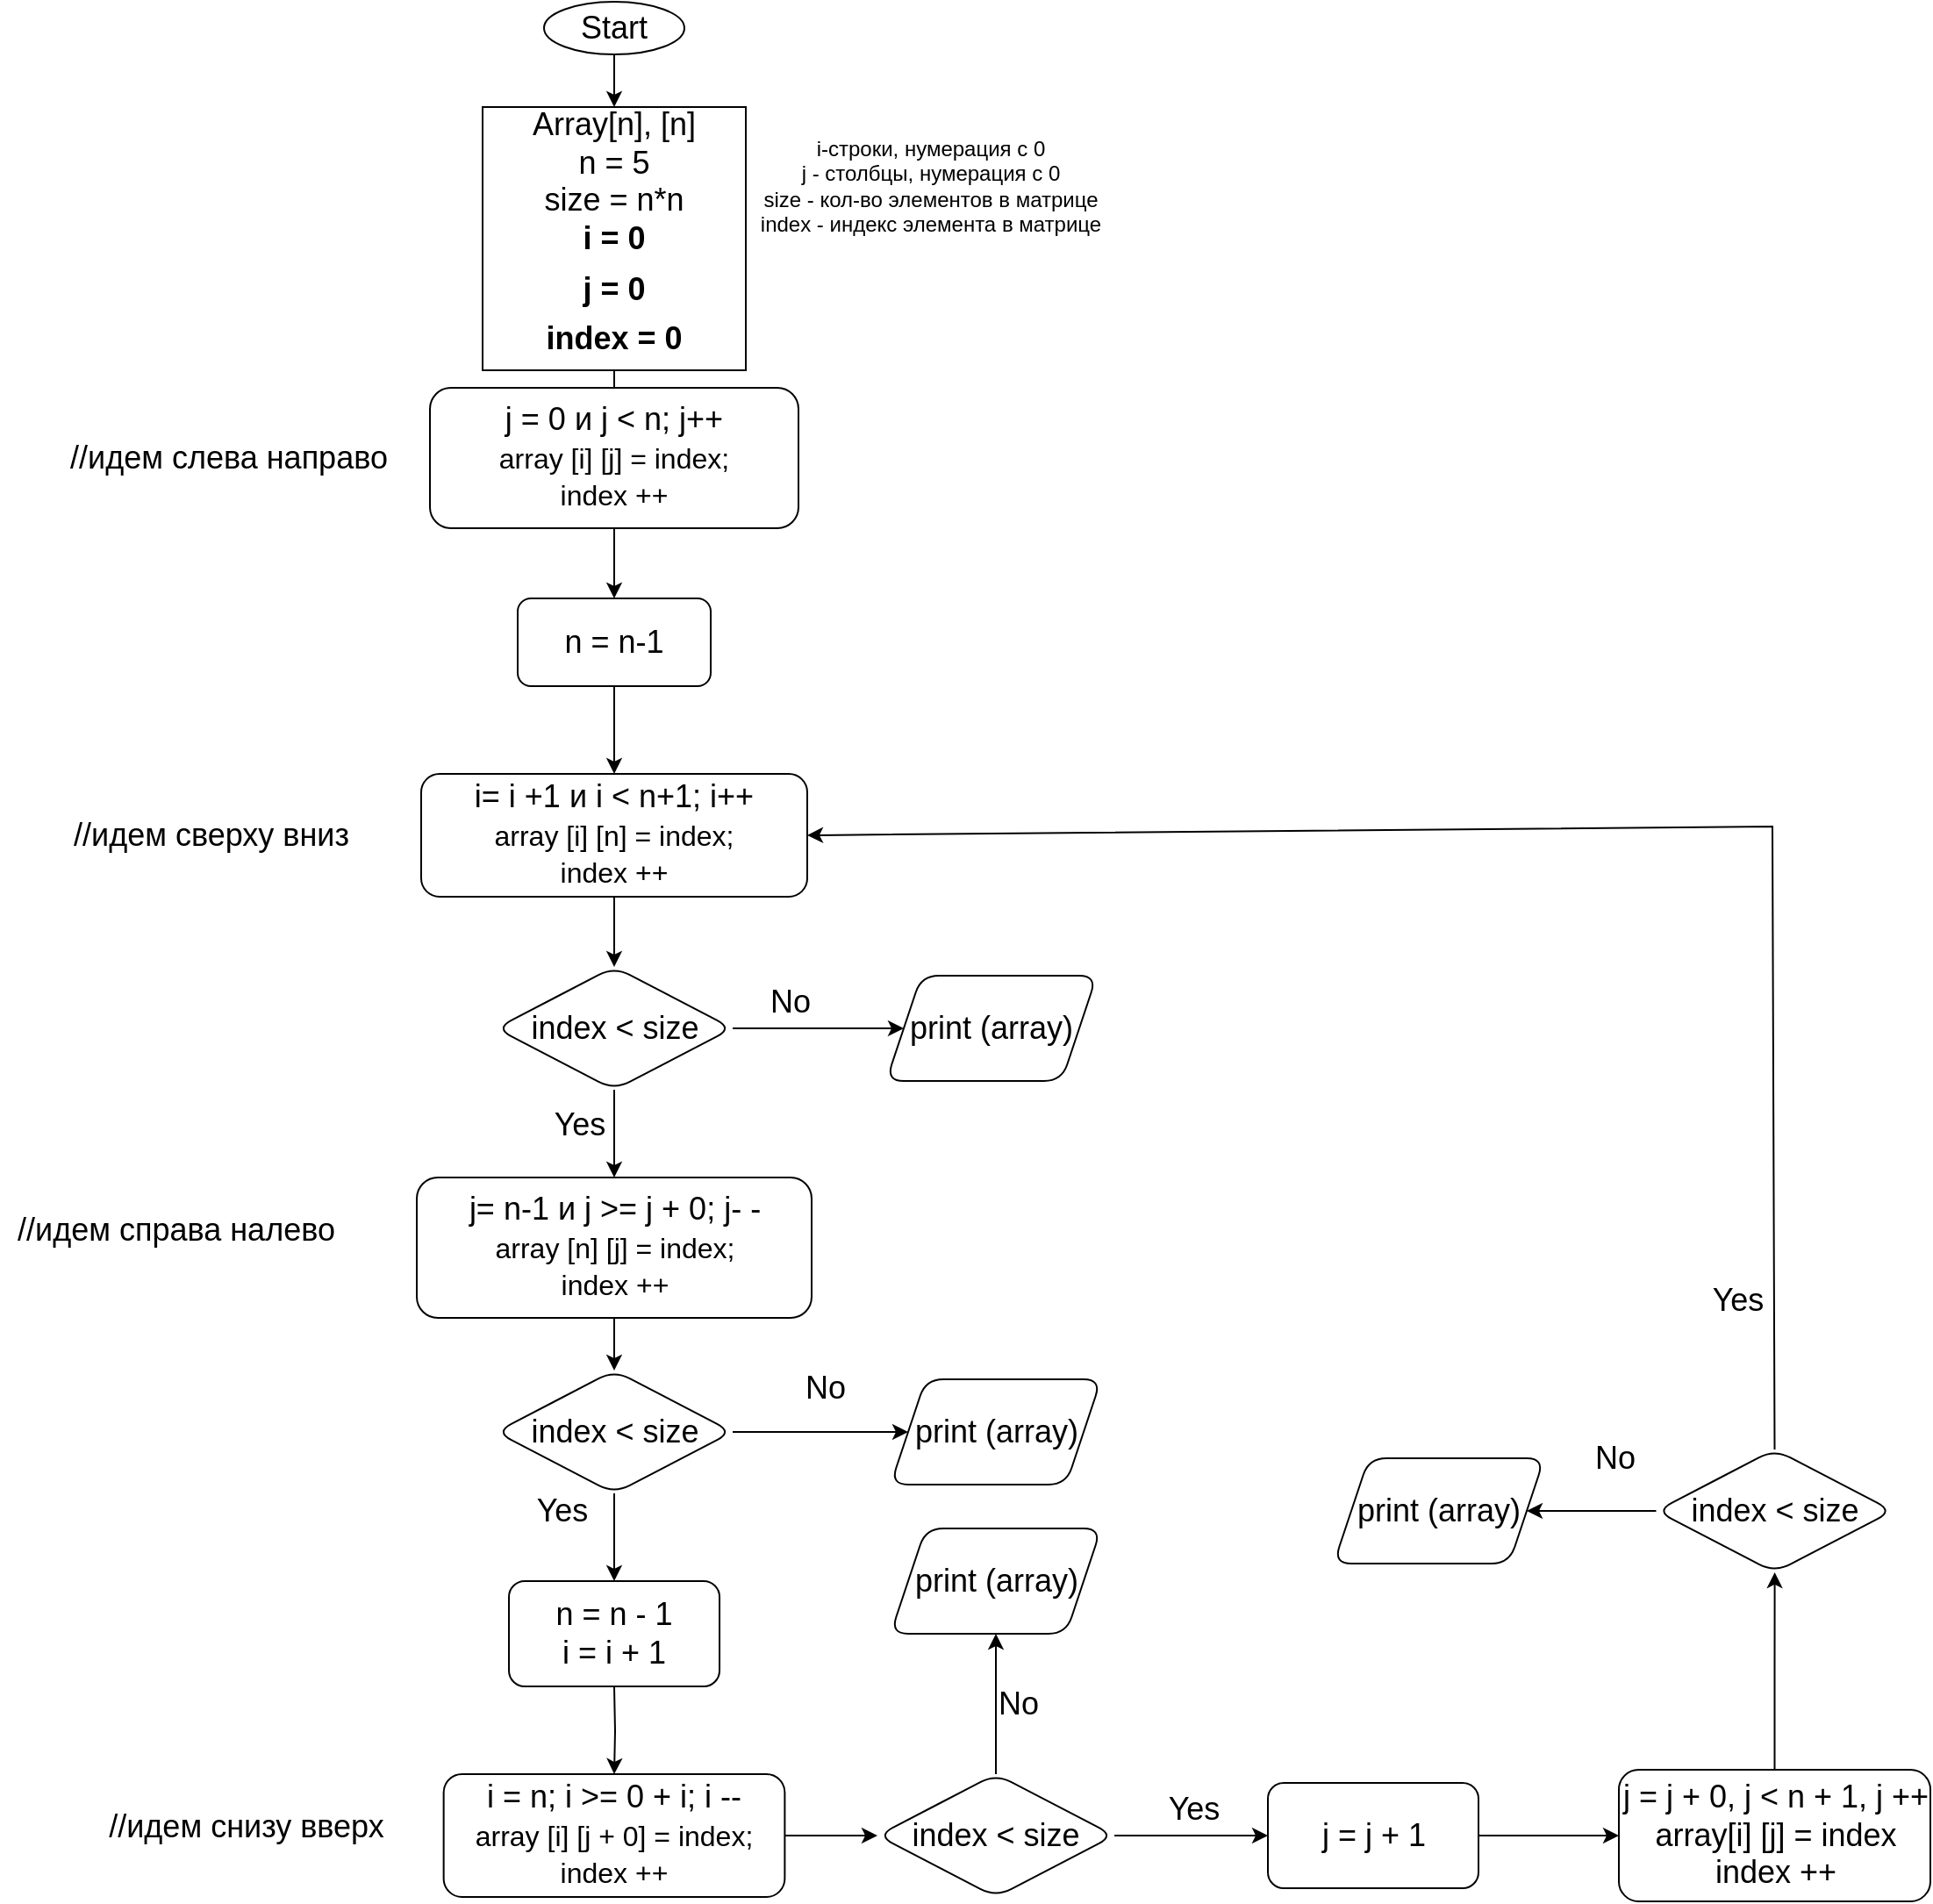 <mxfile version="20.2.4" type="device"><diagram id="C5RBs43oDa-KdzZeNtuy" name="Page-1"><mxGraphModel dx="2200" dy="2444" grid="1" gridSize="10" guides="1" tooltips="1" connect="1" arrows="1" fold="1" page="1" pageScale="1" pageWidth="1169" pageHeight="1654" math="1" shadow="0"><root><mxCell id="WIyWlLk6GJQsqaUBKTNV-0"/><mxCell id="WIyWlLk6GJQsqaUBKTNV-1" parent="WIyWlLk6GJQsqaUBKTNV-0"/><mxCell id="l36dbbXwD7bJ4sR24l0z-2" value="" style="edgeStyle=orthogonalEdgeStyle;rounded=0;orthogonalLoop=1;jettySize=auto;html=1;" parent="WIyWlLk6GJQsqaUBKTNV-1" source="l36dbbXwD7bJ4sR24l0z-0" target="l36dbbXwD7bJ4sR24l0z-1" edge="1"><mxGeometry relative="1" as="geometry"/></mxCell><mxCell id="l36dbbXwD7bJ4sR24l0z-0" value="&lt;font style=&quot;font-size: 18px;&quot;&gt;Start&lt;/font&gt;" style="ellipse;whiteSpace=wrap;html=1;" parent="WIyWlLk6GJQsqaUBKTNV-1" vertex="1"><mxGeometry x="350" y="-1150" width="80" height="30" as="geometry"/></mxCell><mxCell id="l36dbbXwD7bJ4sR24l0z-4" value="" style="edgeStyle=orthogonalEdgeStyle;rounded=0;orthogonalLoop=1;jettySize=auto;html=1;fontSize=18;" parent="WIyWlLk6GJQsqaUBKTNV-1" source="l36dbbXwD7bJ4sR24l0z-1" edge="1"><mxGeometry relative="1" as="geometry"><mxPoint x="390" y="-950" as="targetPoint"/></mxGeometry></mxCell><mxCell id="l36dbbXwD7bJ4sR24l0z-1" value="&lt;div style=&quot;font-size: 18px;&quot;&gt;Array[n], [n]&lt;br&gt;&lt;/div&gt;&lt;div style=&quot;font-size: 18px;&quot;&gt;n = 5&lt;/div&gt;&lt;div style=&quot;font-size: 18px;&quot;&gt;size = n*n&lt;br&gt;&lt;/div&gt;&lt;span class=&quot;ILfuVd&quot; style=&quot;font-size: 18px;&quot; lang=&quot;ru&quot;&gt;&lt;span class=&quot;hgKElc&quot; style=&quot;font-size: 18px;&quot;&gt;&lt;b style=&quot;font-size: 18px;&quot;&gt;&lt;sup style=&quot;font-size: 18px;&quot;&gt;i = 0&lt;br&gt;&lt;/sup&gt;&lt;/b&gt;&lt;/span&gt;&lt;/span&gt;&lt;div style=&quot;font-size: 18px;&quot;&gt;&lt;span class=&quot;ILfuVd&quot; style=&quot;font-size: 18px;&quot; lang=&quot;ru&quot;&gt;&lt;span class=&quot;hgKElc&quot; style=&quot;font-size: 18px;&quot;&gt;&lt;b style=&quot;font-size: 18px;&quot;&gt;&lt;sup style=&quot;font-size: 18px;&quot;&gt;j = 0&lt;br&gt;&lt;/sup&gt;&lt;/b&gt;&lt;/span&gt;&lt;/span&gt;&lt;/div&gt;&lt;div style=&quot;font-size: 18px;&quot;&gt;&lt;span class=&quot;ILfuVd&quot; style=&quot;font-size: 18px;&quot; lang=&quot;ru&quot;&gt;&lt;span class=&quot;hgKElc&quot; style=&quot;font-size: 18px;&quot;&gt;&lt;b style=&quot;font-size: 18px;&quot;&gt;&lt;sup style=&quot;font-size: 18px;&quot;&gt;index = 0&lt;br&gt;&lt;/sup&gt;&lt;/b&gt;&lt;/span&gt;&lt;/span&gt;&lt;/div&gt;&lt;div style=&quot;font-size: 18px;&quot;&gt;&lt;span class=&quot;ILfuVd&quot; style=&quot;font-size: 18px;&quot; lang=&quot;ru&quot;&gt;&lt;span class=&quot;hgKElc&quot; style=&quot;font-size: 18px;&quot;&gt;&lt;/span&gt;&lt;/span&gt;&lt;/div&gt;" style="whiteSpace=wrap;html=1;fontSize=18;" parent="WIyWlLk6GJQsqaUBKTNV-1" vertex="1"><mxGeometry x="315" y="-1090" width="150" height="150" as="geometry"/></mxCell><mxCell id="8sf1uVZSGgaYaMJSqroc-4" value="" style="edgeStyle=orthogonalEdgeStyle;rounded=0;orthogonalLoop=1;jettySize=auto;html=1;fontSize=18;" edge="1" parent="WIyWlLk6GJQsqaUBKTNV-1" source="l36dbbXwD7bJ4sR24l0z-13" target="8sf1uVZSGgaYaMJSqroc-3"><mxGeometry relative="1" as="geometry"/></mxCell><mxCell id="l36dbbXwD7bJ4sR24l0z-13" value="&lt;font style=&quot;font-size: 18px;&quot;&gt;i= i +1 и i &amp;lt; n+1; i++&lt;/font&gt;&lt;div&gt;&lt;font size=&quot;3&quot;&gt;array [i] [n] = index;&lt;/font&gt;&lt;/div&gt;&lt;div&gt;&lt;font size=&quot;3&quot;&gt;index ++&lt;br&gt;&lt;/font&gt;&lt;/div&gt;" style="whiteSpace=wrap;html=1;fontSize=18;rounded=1;" parent="WIyWlLk6GJQsqaUBKTNV-1" vertex="1"><mxGeometry x="280" y="-710" width="220" height="70" as="geometry"/></mxCell><mxCell id="uiAWUvE6NLo_MiKlcWi7-0" value="&lt;div&gt;i-строки, нумерация с 0&lt;/div&gt;&lt;div&gt;j - столбцы, нумерация с 0&lt;br&gt;&lt;/div&gt;&lt;div&gt;size - кол-во элементов в матрице&lt;/div&gt;&lt;div&gt;index - индекс элемента в матрице&lt;/div&gt;" style="text;html=1;align=center;verticalAlign=middle;resizable=0;points=[];autosize=1;strokeColor=none;fillColor=none;" parent="WIyWlLk6GJQsqaUBKTNV-1" vertex="1"><mxGeometry x="460" y="-1080" width="220" height="70" as="geometry"/></mxCell><mxCell id="uiAWUvE6NLo_MiKlcWi7-2" value="//идем слева направо" style="text;html=1;align=center;verticalAlign=middle;resizable=0;points=[];autosize=1;strokeColor=none;fillColor=none;fontSize=18;" parent="WIyWlLk6GJQsqaUBKTNV-1" vertex="1"><mxGeometry x="70" y="-910" width="200" height="40" as="geometry"/></mxCell><mxCell id="uiAWUvE6NLo_MiKlcWi7-6" value="//идем сверху вниз" style="text;html=1;align=center;verticalAlign=middle;resizable=0;points=[];autosize=1;strokeColor=none;fillColor=none;fontSize=18;" parent="WIyWlLk6GJQsqaUBKTNV-1" vertex="1"><mxGeometry x="70" y="-695" width="180" height="40" as="geometry"/></mxCell><mxCell id="8sf1uVZSGgaYaMJSqroc-1" value="" style="edgeStyle=orthogonalEdgeStyle;rounded=0;orthogonalLoop=1;jettySize=auto;html=1;fontSize=18;" edge="1" parent="WIyWlLk6GJQsqaUBKTNV-1" source="uiAWUvE6NLo_MiKlcWi7-7" target="8sf1uVZSGgaYaMJSqroc-0"><mxGeometry relative="1" as="geometry"/></mxCell><mxCell id="uiAWUvE6NLo_MiKlcWi7-7" value="&lt;font style=&quot;font-size: 18px;&quot;&gt;j = 0 и j &amp;lt; n; j++&lt;/font&gt;&lt;div&gt;&lt;font size=&quot;3&quot;&gt;array [i] [j] = index;&lt;/font&gt;&lt;/div&gt;&lt;div&gt;&lt;font size=&quot;3&quot;&gt;index ++&lt;br&gt;&lt;/font&gt;&lt;/div&gt;" style="rounded=1;whiteSpace=wrap;html=1;fontSize=18;" parent="WIyWlLk6GJQsqaUBKTNV-1" vertex="1"><mxGeometry x="285" y="-930" width="210" height="80" as="geometry"/></mxCell><mxCell id="8sf1uVZSGgaYaMJSqroc-13" value="" style="edgeStyle=orthogonalEdgeStyle;rounded=0;orthogonalLoop=1;jettySize=auto;html=1;fontSize=18;" edge="1" parent="WIyWlLk6GJQsqaUBKTNV-1" source="uiAWUvE6NLo_MiKlcWi7-8" target="8sf1uVZSGgaYaMJSqroc-11"><mxGeometry relative="1" as="geometry"/></mxCell><mxCell id="uiAWUvE6NLo_MiKlcWi7-8" value="&lt;font style=&quot;font-size: 18px;&quot;&gt;j= n-1 и j &amp;gt;= j + 0; j- -&lt;/font&gt;&lt;div&gt;&lt;font size=&quot;3&quot;&gt;array [n] [j] = index;&lt;/font&gt;&lt;/div&gt;&lt;div&gt;&lt;font size=&quot;3&quot;&gt;index ++&lt;br&gt;&lt;/font&gt;&lt;/div&gt;" style="rounded=1;whiteSpace=wrap;html=1;fontSize=18;" parent="WIyWlLk6GJQsqaUBKTNV-1" vertex="1"><mxGeometry x="277.5" y="-480" width="225" height="80" as="geometry"/></mxCell><mxCell id="uiAWUvE6NLo_MiKlcWi7-10" value="//идем справа налево" style="text;html=1;align=center;verticalAlign=middle;resizable=0;points=[];autosize=1;strokeColor=none;fillColor=none;fontSize=18;" parent="WIyWlLk6GJQsqaUBKTNV-1" vertex="1"><mxGeometry x="40" y="-470" width="200" height="40" as="geometry"/></mxCell><mxCell id="8sf1uVZSGgaYaMJSqroc-16" value="" style="edgeStyle=orthogonalEdgeStyle;rounded=0;orthogonalLoop=1;jettySize=auto;html=1;fontSize=18;" edge="1" parent="WIyWlLk6GJQsqaUBKTNV-1" source="uiAWUvE6NLo_MiKlcWi7-11"><mxGeometry relative="1" as="geometry"><mxPoint x="540" y="-105" as="targetPoint"/></mxGeometry></mxCell><mxCell id="uiAWUvE6NLo_MiKlcWi7-11" value="&lt;div&gt;i = n; i &amp;gt;= 0 + i; i -- &lt;div&gt;&lt;font size=&quot;3&quot;&gt;array [i] [j + 0] = index;&lt;/font&gt;&lt;/div&gt;&lt;font size=&quot;3&quot;&gt;index ++&lt;/font&gt;&lt;/div&gt;" style="rounded=1;whiteSpace=wrap;html=1;fontSize=18;" parent="WIyWlLk6GJQsqaUBKTNV-1" vertex="1"><mxGeometry x="292.82" y="-140" width="194.37" height="70" as="geometry"/></mxCell><mxCell id="uiAWUvE6NLo_MiKlcWi7-13" value="//идем снизу вверх" style="text;html=1;align=center;verticalAlign=middle;resizable=0;points=[];autosize=1;strokeColor=none;fillColor=none;fontSize=18;" parent="WIyWlLk6GJQsqaUBKTNV-1" vertex="1"><mxGeometry x="90" y="-130" width="180" height="40" as="geometry"/></mxCell><mxCell id="8sf1uVZSGgaYaMJSqroc-10" value="" style="edgeStyle=orthogonalEdgeStyle;rounded=0;orthogonalLoop=1;jettySize=auto;html=1;fontSize=18;" edge="1" parent="WIyWlLk6GJQsqaUBKTNV-1" target="uiAWUvE6NLo_MiKlcWi7-11"><mxGeometry relative="1" as="geometry"><mxPoint x="390" y="-190" as="sourcePoint"/></mxGeometry></mxCell><mxCell id="8sf1uVZSGgaYaMJSqroc-2" value="" style="edgeStyle=orthogonalEdgeStyle;rounded=0;orthogonalLoop=1;jettySize=auto;html=1;fontSize=18;" edge="1" parent="WIyWlLk6GJQsqaUBKTNV-1" source="8sf1uVZSGgaYaMJSqroc-0" target="l36dbbXwD7bJ4sR24l0z-13"><mxGeometry relative="1" as="geometry"/></mxCell><mxCell id="8sf1uVZSGgaYaMJSqroc-0" value="&lt;font style=&quot;font-size: 18px;&quot;&gt;n = n-1&lt;/font&gt;" style="rounded=1;whiteSpace=wrap;html=1;" vertex="1" parent="WIyWlLk6GJQsqaUBKTNV-1"><mxGeometry x="335" y="-810" width="110" height="50" as="geometry"/></mxCell><mxCell id="8sf1uVZSGgaYaMJSqroc-5" value="" style="edgeStyle=orthogonalEdgeStyle;rounded=0;orthogonalLoop=1;jettySize=auto;html=1;fontSize=18;" edge="1" parent="WIyWlLk6GJQsqaUBKTNV-1" source="8sf1uVZSGgaYaMJSqroc-3" target="uiAWUvE6NLo_MiKlcWi7-8"><mxGeometry relative="1" as="geometry"/></mxCell><mxCell id="8sf1uVZSGgaYaMJSqroc-25" value="" style="edgeStyle=orthogonalEdgeStyle;rounded=0;orthogonalLoop=1;jettySize=auto;html=1;fontSize=18;" edge="1" parent="WIyWlLk6GJQsqaUBKTNV-1" source="8sf1uVZSGgaYaMJSqroc-3" target="8sf1uVZSGgaYaMJSqroc-24"><mxGeometry relative="1" as="geometry"/></mxCell><mxCell id="8sf1uVZSGgaYaMJSqroc-3" value="index &amp;lt; size" style="rhombus;whiteSpace=wrap;html=1;fontSize=18;rounded=1;" vertex="1" parent="WIyWlLk6GJQsqaUBKTNV-1"><mxGeometry x="322.5" y="-600" width="135" height="70" as="geometry"/></mxCell><mxCell id="8sf1uVZSGgaYaMJSqroc-6" value="Yes" style="text;html=1;align=center;verticalAlign=middle;resizable=0;points=[];autosize=1;strokeColor=none;fillColor=none;fontSize=18;" vertex="1" parent="WIyWlLk6GJQsqaUBKTNV-1"><mxGeometry x="345" y="-530" width="50" height="40" as="geometry"/></mxCell><mxCell id="8sf1uVZSGgaYaMJSqroc-7" value="&lt;div&gt;n = n - 1&lt;/div&gt;&lt;div&gt;i = i + 1&lt;br&gt;&lt;/div&gt;" style="rounded=1;whiteSpace=wrap;html=1;fontSize=18;" vertex="1" parent="WIyWlLk6GJQsqaUBKTNV-1"><mxGeometry x="330.01" y="-250" width="120" height="60" as="geometry"/></mxCell><mxCell id="8sf1uVZSGgaYaMJSqroc-14" value="" style="edgeStyle=orthogonalEdgeStyle;rounded=0;orthogonalLoop=1;jettySize=auto;html=1;fontSize=18;" edge="1" parent="WIyWlLk6GJQsqaUBKTNV-1" source="8sf1uVZSGgaYaMJSqroc-11" target="8sf1uVZSGgaYaMJSqroc-7"><mxGeometry relative="1" as="geometry"/></mxCell><mxCell id="8sf1uVZSGgaYaMJSqroc-27" value="" style="edgeStyle=orthogonalEdgeStyle;rounded=0;orthogonalLoop=1;jettySize=auto;html=1;fontSize=18;" edge="1" parent="WIyWlLk6GJQsqaUBKTNV-1" source="8sf1uVZSGgaYaMJSqroc-11" target="8sf1uVZSGgaYaMJSqroc-26"><mxGeometry relative="1" as="geometry"/></mxCell><mxCell id="8sf1uVZSGgaYaMJSqroc-11" value="index &amp;lt; size" style="rhombus;whiteSpace=wrap;html=1;fontSize=18;rounded=1;" vertex="1" parent="WIyWlLk6GJQsqaUBKTNV-1"><mxGeometry x="322.5" y="-370" width="135" height="70" as="geometry"/></mxCell><mxCell id="8sf1uVZSGgaYaMJSqroc-15" value="Yes" style="text;html=1;align=center;verticalAlign=middle;resizable=0;points=[];autosize=1;strokeColor=none;fillColor=none;fontSize=18;" vertex="1" parent="WIyWlLk6GJQsqaUBKTNV-1"><mxGeometry x="335" y="-310" width="50" height="40" as="geometry"/></mxCell><mxCell id="8sf1uVZSGgaYaMJSqroc-19" value="" style="edgeStyle=orthogonalEdgeStyle;rounded=0;orthogonalLoop=1;jettySize=auto;html=1;fontSize=18;" edge="1" parent="WIyWlLk6GJQsqaUBKTNV-1" source="8sf1uVZSGgaYaMJSqroc-17" target="8sf1uVZSGgaYaMJSqroc-18"><mxGeometry relative="1" as="geometry"/></mxCell><mxCell id="8sf1uVZSGgaYaMJSqroc-29" value="" style="edgeStyle=orthogonalEdgeStyle;rounded=0;orthogonalLoop=1;jettySize=auto;html=1;fontSize=18;" edge="1" parent="WIyWlLk6GJQsqaUBKTNV-1" source="8sf1uVZSGgaYaMJSqroc-17" target="8sf1uVZSGgaYaMJSqroc-28"><mxGeometry relative="1" as="geometry"/></mxCell><mxCell id="8sf1uVZSGgaYaMJSqroc-17" value="index &amp;lt; size" style="rhombus;whiteSpace=wrap;html=1;fontSize=18;rounded=1;" vertex="1" parent="WIyWlLk6GJQsqaUBKTNV-1"><mxGeometry x="540" y="-140" width="135" height="70" as="geometry"/></mxCell><mxCell id="8sf1uVZSGgaYaMJSqroc-21" value="" style="edgeStyle=orthogonalEdgeStyle;rounded=0;orthogonalLoop=1;jettySize=auto;html=1;fontSize=18;" edge="1" parent="WIyWlLk6GJQsqaUBKTNV-1" source="8sf1uVZSGgaYaMJSqroc-18" target="8sf1uVZSGgaYaMJSqroc-20"><mxGeometry relative="1" as="geometry"/></mxCell><mxCell id="8sf1uVZSGgaYaMJSqroc-18" value="j = j + 1" style="whiteSpace=wrap;html=1;fontSize=18;rounded=1;" vertex="1" parent="WIyWlLk6GJQsqaUBKTNV-1"><mxGeometry x="762.5" y="-135" width="120" height="60" as="geometry"/></mxCell><mxCell id="8sf1uVZSGgaYaMJSqroc-32" value="" style="edgeStyle=orthogonalEdgeStyle;rounded=0;orthogonalLoop=1;jettySize=auto;html=1;fontSize=18;" edge="1" parent="WIyWlLk6GJQsqaUBKTNV-1" source="8sf1uVZSGgaYaMJSqroc-20" target="8sf1uVZSGgaYaMJSqroc-30"><mxGeometry relative="1" as="geometry"/></mxCell><mxCell id="8sf1uVZSGgaYaMJSqroc-20" value="&lt;div&gt;j = j + 0, j &amp;lt; n + 1, j ++&lt;/div&gt;&lt;div&gt;array[i] [j] = index&lt;/div&gt;&lt;div&gt;index ++&lt;br&gt;&lt;/div&gt;" style="whiteSpace=wrap;html=1;fontSize=18;rounded=1;" vertex="1" parent="WIyWlLk6GJQsqaUBKTNV-1"><mxGeometry x="962.5" y="-142.5" width="177.5" height="75" as="geometry"/></mxCell><mxCell id="8sf1uVZSGgaYaMJSqroc-22" value="Yes" style="text;html=1;align=center;verticalAlign=middle;resizable=0;points=[];autosize=1;strokeColor=none;fillColor=none;fontSize=18;" vertex="1" parent="WIyWlLk6GJQsqaUBKTNV-1"><mxGeometry x="695" y="-140" width="50" height="40" as="geometry"/></mxCell><mxCell id="8sf1uVZSGgaYaMJSqroc-23" value="" style="endArrow=classic;html=1;rounded=0;fontSize=18;exitX=0.5;exitY=0;exitDx=0;exitDy=0;entryX=1;entryY=0.5;entryDx=0;entryDy=0;startArrow=none;" edge="1" parent="WIyWlLk6GJQsqaUBKTNV-1" source="8sf1uVZSGgaYaMJSqroc-30" target="l36dbbXwD7bJ4sR24l0z-13"><mxGeometry width="50" height="50" relative="1" as="geometry"><mxPoint x="960" y="-260" as="sourcePoint"/><mxPoint x="1060" y="-790" as="targetPoint"/><Array as="points"><mxPoint x="1050" y="-680"/></Array></mxGeometry></mxCell><mxCell id="8sf1uVZSGgaYaMJSqroc-24" value="print (array)" style="shape=parallelogram;perimeter=parallelogramPerimeter;whiteSpace=wrap;html=1;fixedSize=1;fontSize=18;rounded=1;" vertex="1" parent="WIyWlLk6GJQsqaUBKTNV-1"><mxGeometry x="545" y="-595" width="120" height="60" as="geometry"/></mxCell><mxCell id="8sf1uVZSGgaYaMJSqroc-26" value="print (array)" style="shape=parallelogram;perimeter=parallelogramPerimeter;whiteSpace=wrap;html=1;fixedSize=1;fontSize=18;rounded=1;" vertex="1" parent="WIyWlLk6GJQsqaUBKTNV-1"><mxGeometry x="547.5" y="-365" width="120" height="60" as="geometry"/></mxCell><mxCell id="8sf1uVZSGgaYaMJSqroc-28" value="print (array)" style="shape=parallelogram;perimeter=parallelogramPerimeter;whiteSpace=wrap;html=1;fixedSize=1;fontSize=18;rounded=1;" vertex="1" parent="WIyWlLk6GJQsqaUBKTNV-1"><mxGeometry x="547.5" y="-280" width="120" height="60" as="geometry"/></mxCell><mxCell id="8sf1uVZSGgaYaMJSqroc-35" value="" style="edgeStyle=orthogonalEdgeStyle;rounded=0;orthogonalLoop=1;jettySize=auto;html=1;fontSize=18;" edge="1" parent="WIyWlLk6GJQsqaUBKTNV-1" source="8sf1uVZSGgaYaMJSqroc-30" target="8sf1uVZSGgaYaMJSqroc-34"><mxGeometry relative="1" as="geometry"/></mxCell><mxCell id="8sf1uVZSGgaYaMJSqroc-30" value="index &amp;lt; size" style="rhombus;whiteSpace=wrap;html=1;fontSize=18;rounded=1;" vertex="1" parent="WIyWlLk6GJQsqaUBKTNV-1"><mxGeometry x="983.75" y="-325" width="135" height="70" as="geometry"/></mxCell><mxCell id="8sf1uVZSGgaYaMJSqroc-33" value="Yes" style="text;html=1;align=center;verticalAlign=middle;resizable=0;points=[];autosize=1;strokeColor=none;fillColor=none;fontSize=18;" vertex="1" parent="WIyWlLk6GJQsqaUBKTNV-1"><mxGeometry x="1005" y="-430" width="50" height="40" as="geometry"/></mxCell><mxCell id="8sf1uVZSGgaYaMJSqroc-34" value="print (array)" style="shape=parallelogram;perimeter=parallelogramPerimeter;whiteSpace=wrap;html=1;fixedSize=1;fontSize=18;rounded=1;" vertex="1" parent="WIyWlLk6GJQsqaUBKTNV-1"><mxGeometry x="800" y="-320" width="120" height="60" as="geometry"/></mxCell><mxCell id="8sf1uVZSGgaYaMJSqroc-36" value="No" style="text;html=1;align=center;verticalAlign=middle;resizable=0;points=[];autosize=1;strokeColor=none;fillColor=none;fontSize=18;" vertex="1" parent="WIyWlLk6GJQsqaUBKTNV-1"><mxGeometry x="465" y="-600" width="50" height="40" as="geometry"/></mxCell><mxCell id="8sf1uVZSGgaYaMJSqroc-37" value="No" style="text;html=1;align=center;verticalAlign=middle;resizable=0;points=[];autosize=1;strokeColor=none;fillColor=none;fontSize=18;" vertex="1" parent="WIyWlLk6GJQsqaUBKTNV-1"><mxGeometry x="485" y="-380" width="50" height="40" as="geometry"/></mxCell><mxCell id="8sf1uVZSGgaYaMJSqroc-38" value="No" style="text;html=1;align=center;verticalAlign=middle;resizable=0;points=[];autosize=1;strokeColor=none;fillColor=none;fontSize=18;" vertex="1" parent="WIyWlLk6GJQsqaUBKTNV-1"><mxGeometry x="595" y="-200" width="50" height="40" as="geometry"/></mxCell><mxCell id="8sf1uVZSGgaYaMJSqroc-39" value="No" style="text;html=1;align=center;verticalAlign=middle;resizable=0;points=[];autosize=1;strokeColor=none;fillColor=none;fontSize=18;" vertex="1" parent="WIyWlLk6GJQsqaUBKTNV-1"><mxGeometry x="935" y="-340" width="50" height="40" as="geometry"/></mxCell></root></mxGraphModel></diagram></mxfile>